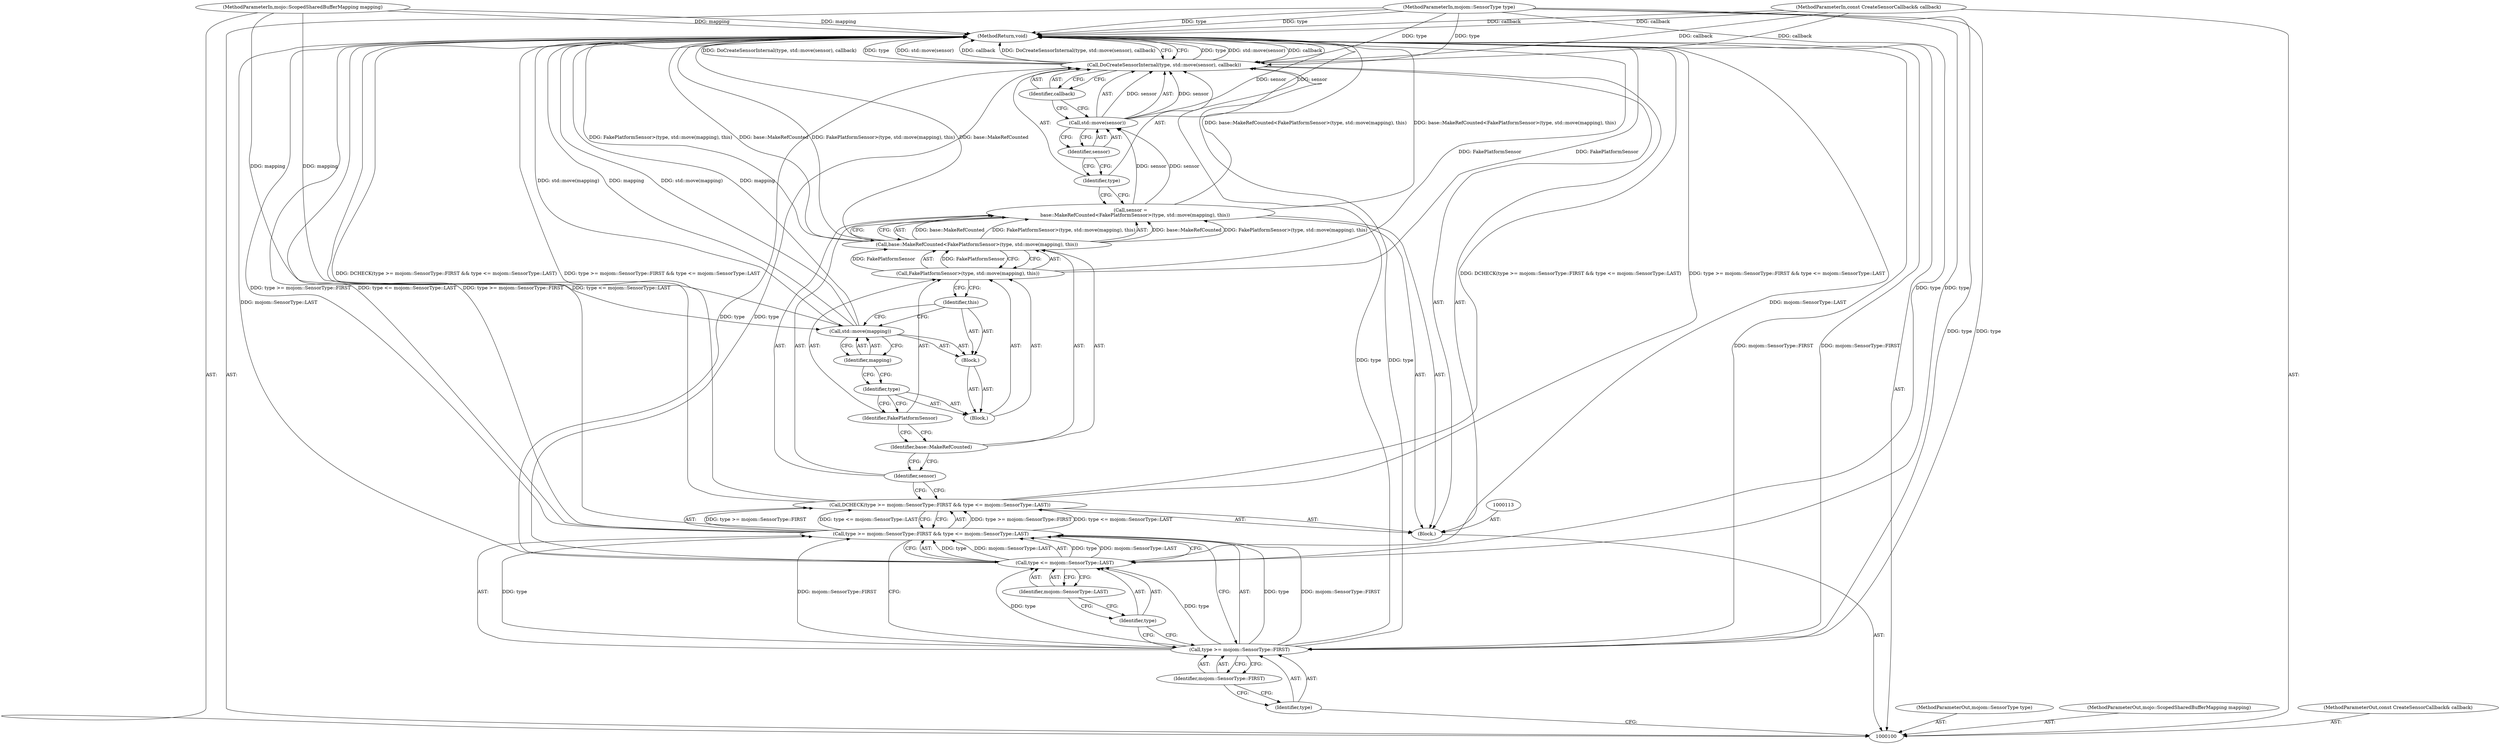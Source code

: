 digraph "1_Chrome_c0c8978849ac57e4ecd613ddc8ff7852a2054734" {
"1000131" [label="(MethodReturn,void)"];
"1000101" [label="(MethodParameterIn,mojom::SensorType type)"];
"1000183" [label="(MethodParameterOut,mojom::SensorType type)"];
"1000102" [label="(MethodParameterIn,mojo::ScopedSharedBufferMapping mapping)"];
"1000184" [label="(MethodParameterOut,mojo::ScopedSharedBufferMapping mapping)"];
"1000104" [label="(Block,)"];
"1000103" [label="(MethodParameterIn,const CreateSensorCallback& callback)"];
"1000185" [label="(MethodParameterOut,const CreateSensorCallback& callback)"];
"1000106" [label="(Call,type >= mojom::SensorType::FIRST && type <= mojom::SensorType::LAST)"];
"1000107" [label="(Call,type >= mojom::SensorType::FIRST)"];
"1000108" [label="(Identifier,type)"];
"1000109" [label="(Identifier,mojom::SensorType::FIRST)"];
"1000105" [label="(Call,DCHECK(type >= mojom::SensorType::FIRST && type <= mojom::SensorType::LAST))"];
"1000110" [label="(Call,type <= mojom::SensorType::LAST)"];
"1000111" [label="(Identifier,type)"];
"1000112" [label="(Identifier,mojom::SensorType::LAST)"];
"1000114" [label="(Call,sensor =\n      base::MakeRefCounted<FakePlatformSensor>(type, std::move(mapping), this))"];
"1000115" [label="(Identifier,sensor)"];
"1000118" [label="(Call,FakePlatformSensor>(type, std::move(mapping), this))"];
"1000119" [label="(Identifier,FakePlatformSensor)"];
"1000120" [label="(Block,)"];
"1000121" [label="(Identifier,type)"];
"1000122" [label="(Block,)"];
"1000123" [label="(Call,std::move(mapping))"];
"1000116" [label="(Call,base::MakeRefCounted<FakePlatformSensor>(type, std::move(mapping), this))"];
"1000117" [label="(Identifier,base::MakeRefCounted)"];
"1000124" [label="(Identifier,mapping)"];
"1000125" [label="(Identifier,this)"];
"1000127" [label="(Identifier,type)"];
"1000126" [label="(Call,DoCreateSensorInternal(type, std::move(sensor), callback))"];
"1000128" [label="(Call,std::move(sensor))"];
"1000129" [label="(Identifier,sensor)"];
"1000130" [label="(Identifier,callback)"];
"1000131" -> "1000100"  [label="AST: "];
"1000131" -> "1000126"  [label="CFG: "];
"1000116" -> "1000131"  [label="DDG: base::MakeRefCounted"];
"1000116" -> "1000131"  [label="DDG: FakePlatformSensor>(type, std::move(mapping), this)"];
"1000106" -> "1000131"  [label="DDG: type >= mojom::SensorType::FIRST"];
"1000106" -> "1000131"  [label="DDG: type <= mojom::SensorType::LAST"];
"1000105" -> "1000131"  [label="DDG: DCHECK(type >= mojom::SensorType::FIRST && type <= mojom::SensorType::LAST)"];
"1000105" -> "1000131"  [label="DDG: type >= mojom::SensorType::FIRST && type <= mojom::SensorType::LAST"];
"1000123" -> "1000131"  [label="DDG: std::move(mapping)"];
"1000123" -> "1000131"  [label="DDG: mapping"];
"1000126" -> "1000131"  [label="DDG: type"];
"1000126" -> "1000131"  [label="DDG: std::move(sensor)"];
"1000126" -> "1000131"  [label="DDG: callback"];
"1000126" -> "1000131"  [label="DDG: DoCreateSensorInternal(type, std::move(sensor), callback)"];
"1000118" -> "1000131"  [label="DDG: FakePlatformSensor"];
"1000114" -> "1000131"  [label="DDG: base::MakeRefCounted<FakePlatformSensor>(type, std::move(mapping), this)"];
"1000128" -> "1000131"  [label="DDG: sensor"];
"1000103" -> "1000131"  [label="DDG: callback"];
"1000102" -> "1000131"  [label="DDG: mapping"];
"1000110" -> "1000131"  [label="DDG: mojom::SensorType::LAST"];
"1000101" -> "1000131"  [label="DDG: type"];
"1000107" -> "1000131"  [label="DDG: mojom::SensorType::FIRST"];
"1000101" -> "1000100"  [label="AST: "];
"1000101" -> "1000131"  [label="DDG: type"];
"1000101" -> "1000107"  [label="DDG: type"];
"1000101" -> "1000110"  [label="DDG: type"];
"1000101" -> "1000126"  [label="DDG: type"];
"1000183" -> "1000100"  [label="AST: "];
"1000102" -> "1000100"  [label="AST: "];
"1000102" -> "1000131"  [label="DDG: mapping"];
"1000102" -> "1000123"  [label="DDG: mapping"];
"1000184" -> "1000100"  [label="AST: "];
"1000104" -> "1000100"  [label="AST: "];
"1000105" -> "1000104"  [label="AST: "];
"1000113" -> "1000104"  [label="AST: "];
"1000114" -> "1000104"  [label="AST: "];
"1000126" -> "1000104"  [label="AST: "];
"1000103" -> "1000100"  [label="AST: "];
"1000103" -> "1000131"  [label="DDG: callback"];
"1000103" -> "1000126"  [label="DDG: callback"];
"1000185" -> "1000100"  [label="AST: "];
"1000106" -> "1000105"  [label="AST: "];
"1000106" -> "1000107"  [label="CFG: "];
"1000106" -> "1000110"  [label="CFG: "];
"1000107" -> "1000106"  [label="AST: "];
"1000110" -> "1000106"  [label="AST: "];
"1000105" -> "1000106"  [label="CFG: "];
"1000106" -> "1000131"  [label="DDG: type >= mojom::SensorType::FIRST"];
"1000106" -> "1000131"  [label="DDG: type <= mojom::SensorType::LAST"];
"1000106" -> "1000105"  [label="DDG: type >= mojom::SensorType::FIRST"];
"1000106" -> "1000105"  [label="DDG: type <= mojom::SensorType::LAST"];
"1000107" -> "1000106"  [label="DDG: type"];
"1000107" -> "1000106"  [label="DDG: mojom::SensorType::FIRST"];
"1000110" -> "1000106"  [label="DDG: type"];
"1000110" -> "1000106"  [label="DDG: mojom::SensorType::LAST"];
"1000107" -> "1000106"  [label="AST: "];
"1000107" -> "1000109"  [label="CFG: "];
"1000108" -> "1000107"  [label="AST: "];
"1000109" -> "1000107"  [label="AST: "];
"1000111" -> "1000107"  [label="CFG: "];
"1000106" -> "1000107"  [label="CFG: "];
"1000107" -> "1000131"  [label="DDG: mojom::SensorType::FIRST"];
"1000107" -> "1000106"  [label="DDG: type"];
"1000107" -> "1000106"  [label="DDG: mojom::SensorType::FIRST"];
"1000101" -> "1000107"  [label="DDG: type"];
"1000107" -> "1000110"  [label="DDG: type"];
"1000107" -> "1000126"  [label="DDG: type"];
"1000108" -> "1000107"  [label="AST: "];
"1000108" -> "1000100"  [label="CFG: "];
"1000109" -> "1000108"  [label="CFG: "];
"1000109" -> "1000107"  [label="AST: "];
"1000109" -> "1000108"  [label="CFG: "];
"1000107" -> "1000109"  [label="CFG: "];
"1000105" -> "1000104"  [label="AST: "];
"1000105" -> "1000106"  [label="CFG: "];
"1000106" -> "1000105"  [label="AST: "];
"1000115" -> "1000105"  [label="CFG: "];
"1000105" -> "1000131"  [label="DDG: DCHECK(type >= mojom::SensorType::FIRST && type <= mojom::SensorType::LAST)"];
"1000105" -> "1000131"  [label="DDG: type >= mojom::SensorType::FIRST && type <= mojom::SensorType::LAST"];
"1000106" -> "1000105"  [label="DDG: type >= mojom::SensorType::FIRST"];
"1000106" -> "1000105"  [label="DDG: type <= mojom::SensorType::LAST"];
"1000110" -> "1000106"  [label="AST: "];
"1000110" -> "1000112"  [label="CFG: "];
"1000111" -> "1000110"  [label="AST: "];
"1000112" -> "1000110"  [label="AST: "];
"1000106" -> "1000110"  [label="CFG: "];
"1000110" -> "1000131"  [label="DDG: mojom::SensorType::LAST"];
"1000110" -> "1000106"  [label="DDG: type"];
"1000110" -> "1000106"  [label="DDG: mojom::SensorType::LAST"];
"1000107" -> "1000110"  [label="DDG: type"];
"1000101" -> "1000110"  [label="DDG: type"];
"1000110" -> "1000126"  [label="DDG: type"];
"1000111" -> "1000110"  [label="AST: "];
"1000111" -> "1000107"  [label="CFG: "];
"1000112" -> "1000111"  [label="CFG: "];
"1000112" -> "1000110"  [label="AST: "];
"1000112" -> "1000111"  [label="CFG: "];
"1000110" -> "1000112"  [label="CFG: "];
"1000114" -> "1000104"  [label="AST: "];
"1000114" -> "1000116"  [label="CFG: "];
"1000115" -> "1000114"  [label="AST: "];
"1000116" -> "1000114"  [label="AST: "];
"1000127" -> "1000114"  [label="CFG: "];
"1000114" -> "1000131"  [label="DDG: base::MakeRefCounted<FakePlatformSensor>(type, std::move(mapping), this)"];
"1000116" -> "1000114"  [label="DDG: base::MakeRefCounted"];
"1000116" -> "1000114"  [label="DDG: FakePlatformSensor>(type, std::move(mapping), this)"];
"1000114" -> "1000128"  [label="DDG: sensor"];
"1000115" -> "1000114"  [label="AST: "];
"1000115" -> "1000105"  [label="CFG: "];
"1000117" -> "1000115"  [label="CFG: "];
"1000118" -> "1000116"  [label="AST: "];
"1000118" -> "1000125"  [label="CFG: "];
"1000119" -> "1000118"  [label="AST: "];
"1000120" -> "1000118"  [label="AST: "];
"1000116" -> "1000118"  [label="CFG: "];
"1000118" -> "1000131"  [label="DDG: FakePlatformSensor"];
"1000118" -> "1000116"  [label="DDG: FakePlatformSensor"];
"1000119" -> "1000118"  [label="AST: "];
"1000119" -> "1000117"  [label="CFG: "];
"1000121" -> "1000119"  [label="CFG: "];
"1000120" -> "1000118"  [label="AST: "];
"1000121" -> "1000120"  [label="AST: "];
"1000122" -> "1000120"  [label="AST: "];
"1000121" -> "1000120"  [label="AST: "];
"1000121" -> "1000119"  [label="CFG: "];
"1000124" -> "1000121"  [label="CFG: "];
"1000122" -> "1000120"  [label="AST: "];
"1000123" -> "1000122"  [label="AST: "];
"1000125" -> "1000122"  [label="AST: "];
"1000123" -> "1000122"  [label="AST: "];
"1000123" -> "1000124"  [label="CFG: "];
"1000124" -> "1000123"  [label="AST: "];
"1000125" -> "1000123"  [label="CFG: "];
"1000123" -> "1000131"  [label="DDG: std::move(mapping)"];
"1000123" -> "1000131"  [label="DDG: mapping"];
"1000102" -> "1000123"  [label="DDG: mapping"];
"1000116" -> "1000114"  [label="AST: "];
"1000116" -> "1000118"  [label="CFG: "];
"1000117" -> "1000116"  [label="AST: "];
"1000118" -> "1000116"  [label="AST: "];
"1000114" -> "1000116"  [label="CFG: "];
"1000116" -> "1000131"  [label="DDG: base::MakeRefCounted"];
"1000116" -> "1000131"  [label="DDG: FakePlatformSensor>(type, std::move(mapping), this)"];
"1000116" -> "1000114"  [label="DDG: base::MakeRefCounted"];
"1000116" -> "1000114"  [label="DDG: FakePlatformSensor>(type, std::move(mapping), this)"];
"1000118" -> "1000116"  [label="DDG: FakePlatformSensor"];
"1000117" -> "1000116"  [label="AST: "];
"1000117" -> "1000115"  [label="CFG: "];
"1000119" -> "1000117"  [label="CFG: "];
"1000124" -> "1000123"  [label="AST: "];
"1000124" -> "1000121"  [label="CFG: "];
"1000123" -> "1000124"  [label="CFG: "];
"1000125" -> "1000122"  [label="AST: "];
"1000125" -> "1000123"  [label="CFG: "];
"1000118" -> "1000125"  [label="CFG: "];
"1000127" -> "1000126"  [label="AST: "];
"1000127" -> "1000114"  [label="CFG: "];
"1000129" -> "1000127"  [label="CFG: "];
"1000126" -> "1000104"  [label="AST: "];
"1000126" -> "1000130"  [label="CFG: "];
"1000127" -> "1000126"  [label="AST: "];
"1000128" -> "1000126"  [label="AST: "];
"1000130" -> "1000126"  [label="AST: "];
"1000131" -> "1000126"  [label="CFG: "];
"1000126" -> "1000131"  [label="DDG: type"];
"1000126" -> "1000131"  [label="DDG: std::move(sensor)"];
"1000126" -> "1000131"  [label="DDG: callback"];
"1000126" -> "1000131"  [label="DDG: DoCreateSensorInternal(type, std::move(sensor), callback)"];
"1000107" -> "1000126"  [label="DDG: type"];
"1000110" -> "1000126"  [label="DDG: type"];
"1000101" -> "1000126"  [label="DDG: type"];
"1000128" -> "1000126"  [label="DDG: sensor"];
"1000103" -> "1000126"  [label="DDG: callback"];
"1000128" -> "1000126"  [label="AST: "];
"1000128" -> "1000129"  [label="CFG: "];
"1000129" -> "1000128"  [label="AST: "];
"1000130" -> "1000128"  [label="CFG: "];
"1000128" -> "1000131"  [label="DDG: sensor"];
"1000128" -> "1000126"  [label="DDG: sensor"];
"1000114" -> "1000128"  [label="DDG: sensor"];
"1000129" -> "1000128"  [label="AST: "];
"1000129" -> "1000127"  [label="CFG: "];
"1000128" -> "1000129"  [label="CFG: "];
"1000130" -> "1000126"  [label="AST: "];
"1000130" -> "1000128"  [label="CFG: "];
"1000126" -> "1000130"  [label="CFG: "];
}
